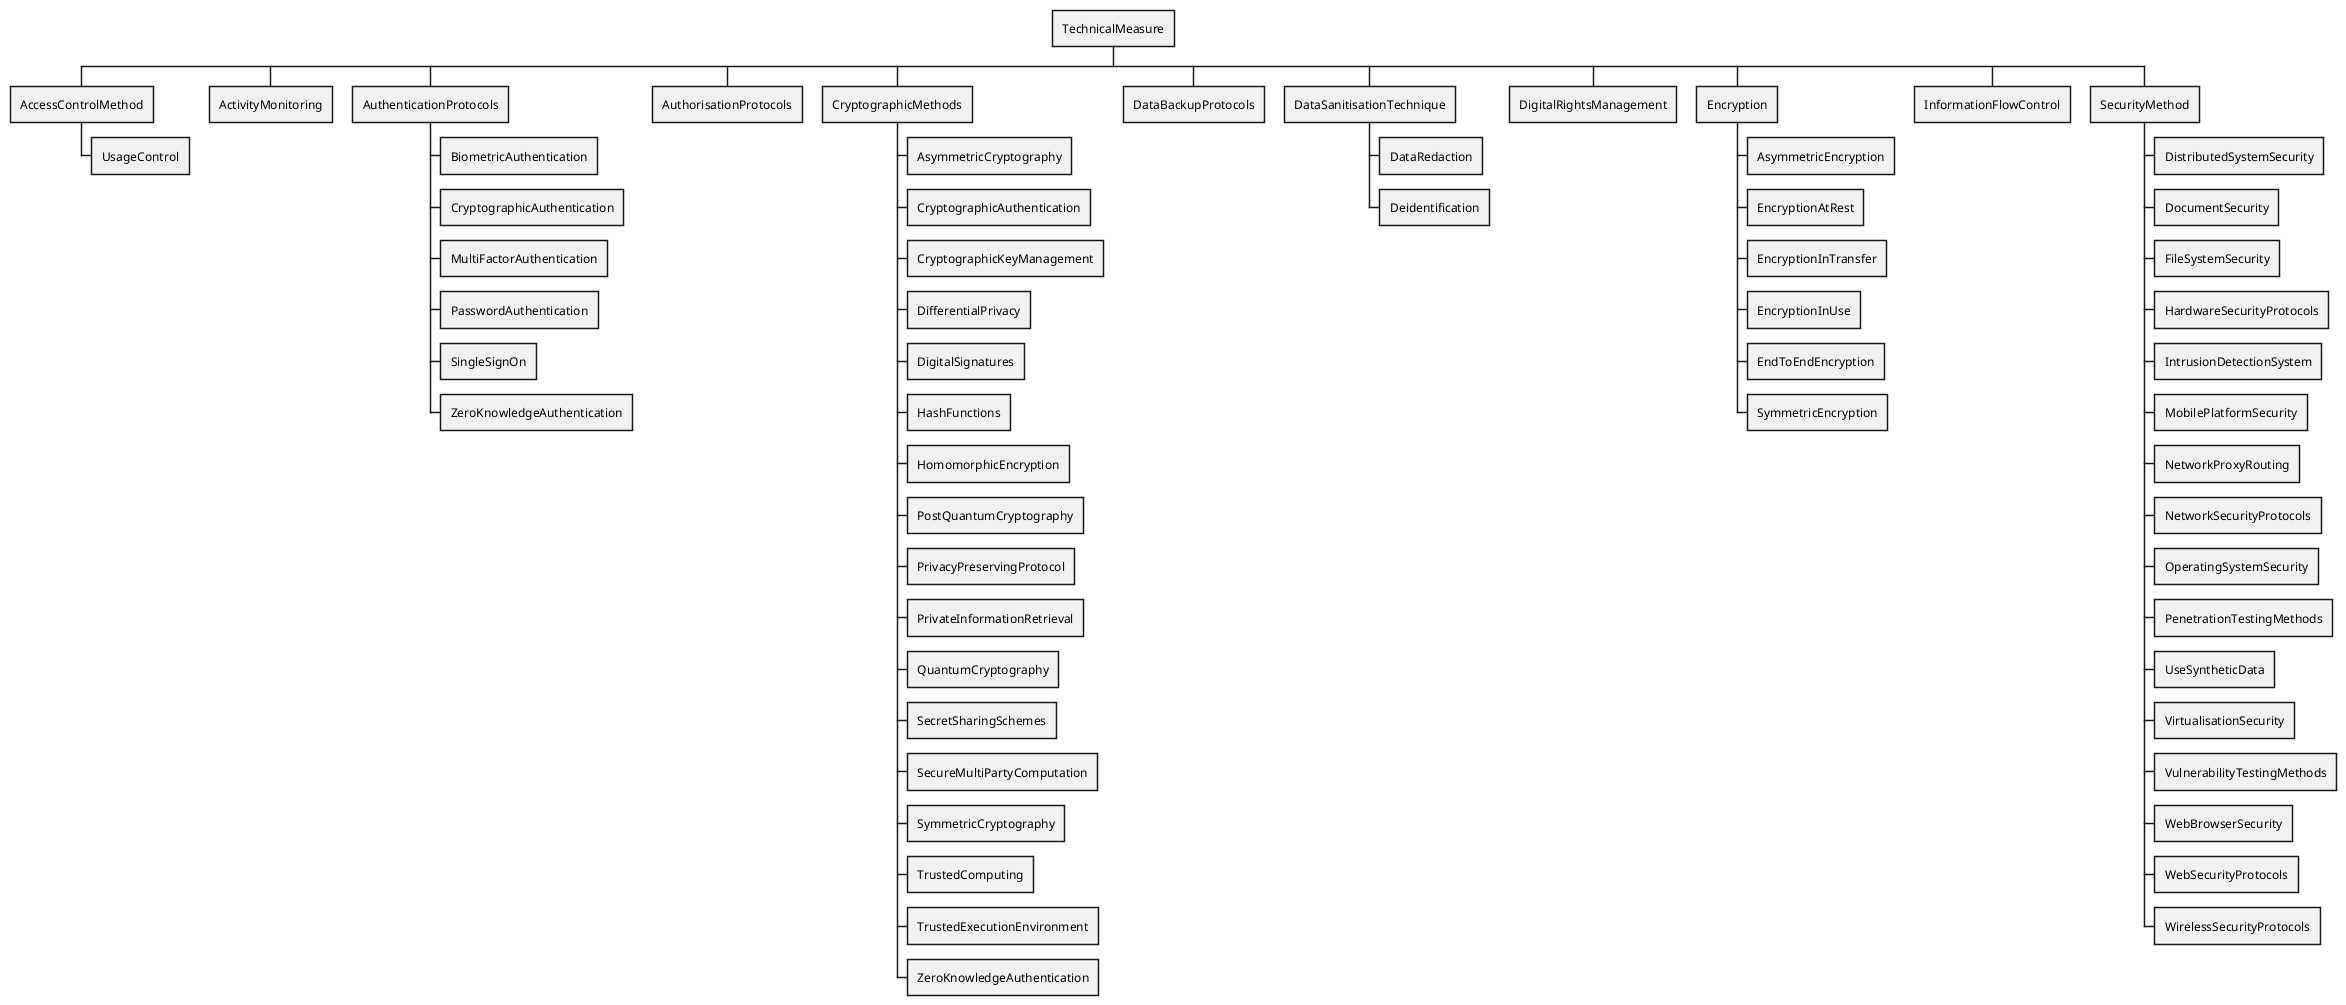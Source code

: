 @startwbs

* TechnicalMeasure
** AccessControlMethod
*** UsageControl
** ActivityMonitoring
** AuthenticationProtocols
*** BiometricAuthentication
*** CryptographicAuthentication
*** MultiFactorAuthentication
*** PasswordAuthentication
*** SingleSignOn
*** ZeroKnowledgeAuthentication
** AuthorisationProtocols
** CryptographicMethods
*** AsymmetricCryptography
*** CryptographicAuthentication
*** CryptographicKeyManagement
*** DifferentialPrivacy
*** DigitalSignatures
*** HashFunctions
*** HomomorphicEncryption
*** PostQuantumCryptography
*** PrivacyPreservingProtocol
*** PrivateInformationRetrieval
*** QuantumCryptography
*** SecretSharingSchemes
*** SecureMultiPartyComputation
*** SymmetricCryptography
*** TrustedComputing
*** TrustedExecutionEnvironment
*** ZeroKnowledgeAuthentication
** DataBackupProtocols
** DataSanitisationTechnique
*** DataRedaction
*** Deidentification
** DigitalRightsManagement
** Encryption
*** AsymmetricEncryption
*** EncryptionAtRest
*** EncryptionInTransfer
*** EncryptionInUse
*** EndToEndEncryption
*** SymmetricEncryption
** InformationFlowControl
** SecurityMethod
*** DistributedSystemSecurity
*** DocumentSecurity
*** FileSystemSecurity
*** HardwareSecurityProtocols
*** IntrusionDetectionSystem
*** MobilePlatformSecurity
*** NetworkProxyRouting
*** NetworkSecurityProtocols
*** OperatingSystemSecurity
*** PenetrationTestingMethods
*** UseSyntheticData
*** VirtualisationSecurity
*** VulnerabilityTestingMethods
*** WebBrowserSecurity
*** WebSecurityProtocols
*** WirelessSecurityProtocols

@endwbs

